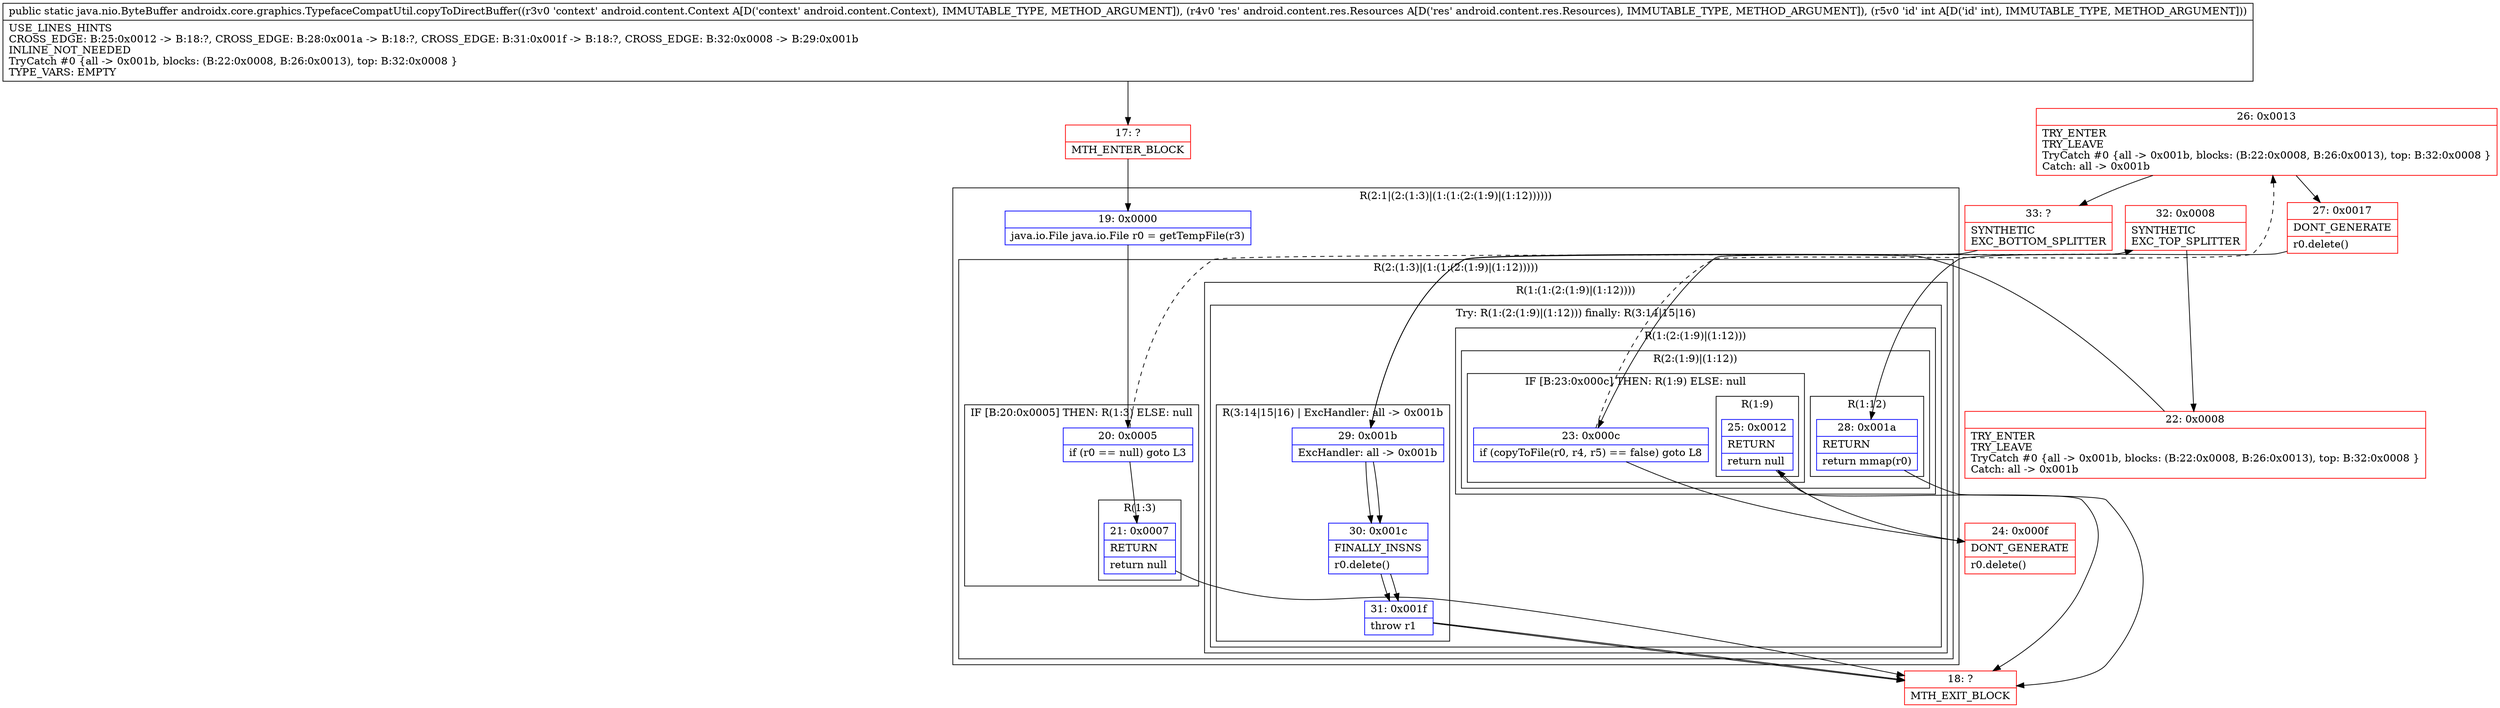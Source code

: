 digraph "CFG forandroidx.core.graphics.TypefaceCompatUtil.copyToDirectBuffer(Landroid\/content\/Context;Landroid\/content\/res\/Resources;I)Ljava\/nio\/ByteBuffer;" {
subgraph cluster_Region_674185279 {
label = "R(2:1|(2:(1:3)|(1:(1:(2:(1:9)|(1:12))))))";
node [shape=record,color=blue];
Node_19 [shape=record,label="{19\:\ 0x0000|java.io.File java.io.File r0 = getTempFile(r3)\l}"];
subgraph cluster_Region_1051691586 {
label = "R(2:(1:3)|(1:(1:(2:(1:9)|(1:12)))))";
node [shape=record,color=blue];
subgraph cluster_IfRegion_1597630923 {
label = "IF [B:20:0x0005] THEN: R(1:3) ELSE: null";
node [shape=record,color=blue];
Node_20 [shape=record,label="{20\:\ 0x0005|if (r0 == null) goto L3\l}"];
subgraph cluster_Region_574207897 {
label = "R(1:3)";
node [shape=record,color=blue];
Node_21 [shape=record,label="{21\:\ 0x0007|RETURN\l|return null\l}"];
}
}
subgraph cluster_Region_1474752129 {
label = "R(1:(1:(2:(1:9)|(1:12))))";
node [shape=record,color=blue];
subgraph cluster_TryCatchRegion_2021185285 {
label = "Try: R(1:(2:(1:9)|(1:12))) finally: R(3:14|15|16)";
node [shape=record,color=blue];
subgraph cluster_Region_977776594 {
label = "R(1:(2:(1:9)|(1:12)))";
node [shape=record,color=blue];
subgraph cluster_Region_1429033596 {
label = "R(2:(1:9)|(1:12))";
node [shape=record,color=blue];
subgraph cluster_IfRegion_372816785 {
label = "IF [B:23:0x000c] THEN: R(1:9) ELSE: null";
node [shape=record,color=blue];
Node_23 [shape=record,label="{23\:\ 0x000c|if (copyToFile(r0, r4, r5) == false) goto L8\l}"];
subgraph cluster_Region_895433918 {
label = "R(1:9)";
node [shape=record,color=blue];
Node_25 [shape=record,label="{25\:\ 0x0012|RETURN\l|return null\l}"];
}
}
subgraph cluster_Region_1033914709 {
label = "R(1:12)";
node [shape=record,color=blue];
Node_28 [shape=record,label="{28\:\ 0x001a|RETURN\l|return mmap(r0)\l}"];
}
}
}
subgraph cluster_Region_1868351590 {
label = "R(3:14|15|16) | ExcHandler: all \-\> 0x001b\l";
node [shape=record,color=blue];
Node_29 [shape=record,label="{29\:\ 0x001b|ExcHandler: all \-\> 0x001b\l}"];
Node_30 [shape=record,label="{30\:\ 0x001c|FINALLY_INSNS\l|r0.delete()\l}"];
Node_31 [shape=record,label="{31\:\ 0x001f|throw r1\l}"];
}
}
}
}
}
subgraph cluster_Region_1868351590 {
label = "R(3:14|15|16) | ExcHandler: all \-\> 0x001b\l";
node [shape=record,color=blue];
Node_29 [shape=record,label="{29\:\ 0x001b|ExcHandler: all \-\> 0x001b\l}"];
Node_30 [shape=record,label="{30\:\ 0x001c|FINALLY_INSNS\l|r0.delete()\l}"];
Node_31 [shape=record,label="{31\:\ 0x001f|throw r1\l}"];
}
Node_17 [shape=record,color=red,label="{17\:\ ?|MTH_ENTER_BLOCK\l}"];
Node_18 [shape=record,color=red,label="{18\:\ ?|MTH_EXIT_BLOCK\l}"];
Node_32 [shape=record,color=red,label="{32\:\ 0x0008|SYNTHETIC\lEXC_TOP_SPLITTER\l}"];
Node_22 [shape=record,color=red,label="{22\:\ 0x0008|TRY_ENTER\lTRY_LEAVE\lTryCatch #0 \{all \-\> 0x001b, blocks: (B:22:0x0008, B:26:0x0013), top: B:32:0x0008 \}\lCatch: all \-\> 0x001b\l}"];
Node_24 [shape=record,color=red,label="{24\:\ 0x000f|DONT_GENERATE\l|r0.delete()\l}"];
Node_26 [shape=record,color=red,label="{26\:\ 0x0013|TRY_ENTER\lTRY_LEAVE\lTryCatch #0 \{all \-\> 0x001b, blocks: (B:22:0x0008, B:26:0x0013), top: B:32:0x0008 \}\lCatch: all \-\> 0x001b\l}"];
Node_27 [shape=record,color=red,label="{27\:\ 0x0017|DONT_GENERATE\l|r0.delete()\l}"];
Node_33 [shape=record,color=red,label="{33\:\ ?|SYNTHETIC\lEXC_BOTTOM_SPLITTER\l}"];
MethodNode[shape=record,label="{public static java.nio.ByteBuffer androidx.core.graphics.TypefaceCompatUtil.copyToDirectBuffer((r3v0 'context' android.content.Context A[D('context' android.content.Context), IMMUTABLE_TYPE, METHOD_ARGUMENT]), (r4v0 'res' android.content.res.Resources A[D('res' android.content.res.Resources), IMMUTABLE_TYPE, METHOD_ARGUMENT]), (r5v0 'id' int A[D('id' int), IMMUTABLE_TYPE, METHOD_ARGUMENT]))  | USE_LINES_HINTS\lCROSS_EDGE: B:25:0x0012 \-\> B:18:?, CROSS_EDGE: B:28:0x001a \-\> B:18:?, CROSS_EDGE: B:31:0x001f \-\> B:18:?, CROSS_EDGE: B:32:0x0008 \-\> B:29:0x001b\lINLINE_NOT_NEEDED\lTryCatch #0 \{all \-\> 0x001b, blocks: (B:22:0x0008, B:26:0x0013), top: B:32:0x0008 \}\lTYPE_VARS: EMPTY\l}"];
MethodNode -> Node_17;Node_19 -> Node_20;
Node_20 -> Node_21;
Node_20 -> Node_32[style=dashed];
Node_21 -> Node_18;
Node_23 -> Node_24;
Node_23 -> Node_26[style=dashed];
Node_25 -> Node_18;
Node_28 -> Node_18;
Node_29 -> Node_30;
Node_30 -> Node_31;
Node_31 -> Node_18;
Node_29 -> Node_30;
Node_30 -> Node_31;
Node_31 -> Node_18;
Node_17 -> Node_19;
Node_32 -> Node_22;
Node_32 -> Node_29;
Node_22 -> Node_23;
Node_24 -> Node_25;
Node_26 -> Node_27;
Node_26 -> Node_33;
Node_27 -> Node_28;
Node_33 -> Node_29;
}

